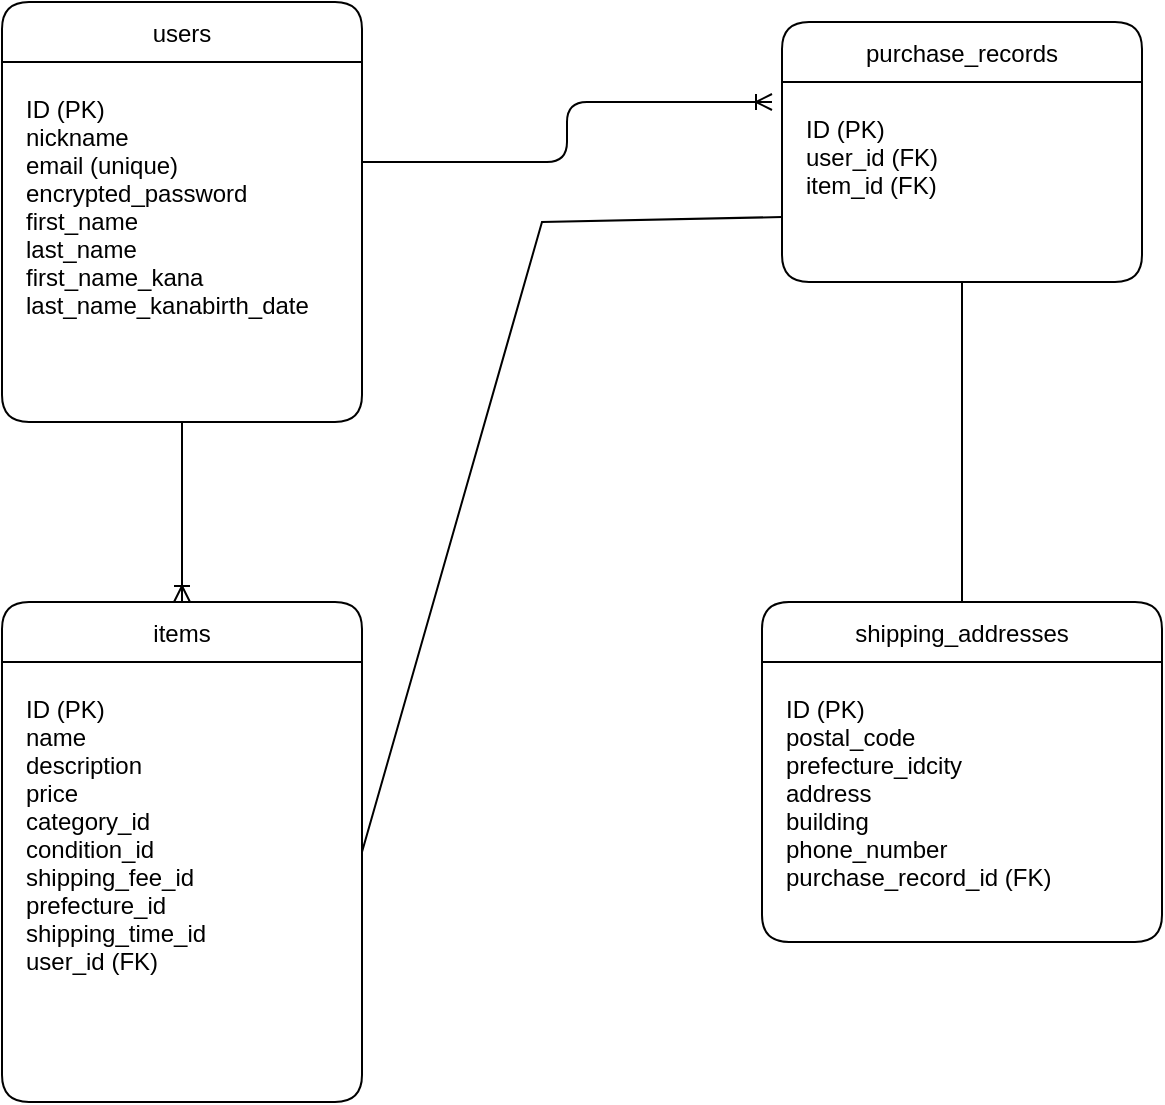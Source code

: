 <mxfile>
    <diagram id="0zyiNsfSegdo7sNZ2nji" name="Page-1">
        <mxGraphModel dx="290" dy="659" grid="1" gridSize="10" guides="1" tooltips="1" connect="1" arrows="1" fold="1" page="1" pageScale="1" pageWidth="827" pageHeight="1169" math="0" shadow="0">
            <root>
                <mxCell id="0"/>
                <mxCell id="1" parent="0"/>
                <mxCell id="33" style="edgeStyle=none;rounded=1;html=1;exitX=0.5;exitY=1;exitDx=0;exitDy=0;entryX=0.5;entryY=0;entryDx=0;entryDy=0;endArrow=ERoneToMany;endFill=0;" edge="1" parent="1" source="3" target="5">
                    <mxGeometry relative="1" as="geometry"/>
                </mxCell>
                <mxCell id="3" value="users" style="shape=table;startSize=30;rounded=1;" vertex="1" parent="1">
                    <mxGeometry x="20" y="20" width="180" height="210" as="geometry"/>
                </mxCell>
                <mxCell id="4" value="ID (PK)&#xa;nickname&#xa;email (unique)&#xa;encrypted_password&#xa;first_name&#xa;last_name&#xa;first_name_kana&#xa;last_name_kanabirth_date" style="text;rounded=1;" vertex="1" parent="3">
                    <mxGeometry x="10" y="40" width="160" height="160" as="geometry"/>
                </mxCell>
                <mxCell id="5" value="items" style="shape=table;startSize=30;rounded=1;" vertex="1" parent="1">
                    <mxGeometry x="20" y="320" width="180" height="250" as="geometry"/>
                </mxCell>
                <mxCell id="6" value="ID (PK)&#xa;name&#xa;description&#xa;price&#xa;category_id&#xa;condition_id&#xa;shipping_fee_id&#xa;prefecture_id&#xa;shipping_time_id&#xa;user_id (FK)" style="text;rounded=1;" vertex="1" parent="5">
                    <mxGeometry x="10" y="40" width="160" height="210" as="geometry"/>
                </mxCell>
                <mxCell id="7" value="purchase_records" style="shape=table;startSize=30;rounded=1;" vertex="1" parent="1">
                    <mxGeometry x="410" y="30" width="180" height="130" as="geometry"/>
                </mxCell>
                <mxCell id="8" value="ID (PK)&#xa;user_id (FK)&#xa;item_id (FK)" style="text;rounded=1;" vertex="1" parent="7">
                    <mxGeometry x="10" y="40" width="160" height="90" as="geometry"/>
                </mxCell>
                <mxCell id="9" value="shipping_addresses" style="shape=table;startSize=30;rounded=1;" vertex="1" parent="1">
                    <mxGeometry x="400" y="320" width="200" height="170" as="geometry"/>
                </mxCell>
                <mxCell id="10" value="ID (PK)&#xa;postal_code&#xa;prefecture_idcity&#xa;address&#xa;building&#xa;phone_number&#xa;purchase_record_id (FK)" style="text;rounded=1;" vertex="1" parent="9">
                    <mxGeometry x="10" y="40" width="180" height="130" as="geometry"/>
                </mxCell>
                <mxCell id="12" style="edgeStyle=elbowEdgeStyle;endArrow=ERoneToMany;endFill=0;targetPerimeterSpacing=5;" edge="1" parent="1">
                    <mxGeometry relative="1" as="geometry">
                        <mxPoint x="200" y="100" as="sourcePoint"/>
                        <mxPoint x="405" y="70" as="targetPoint"/>
                    </mxGeometry>
                </mxCell>
                <mxCell id="14" style="edgeStyle=elbowEdgeStyle;endArrow=none;endFill=0;" edge="1" parent="1" source="7">
                    <mxGeometry relative="1" as="geometry">
                        <mxPoint x="500" y="320" as="targetPoint"/>
                    </mxGeometry>
                </mxCell>
                <mxCell id="34" value="" style="endArrow=none;html=1;rounded=0;exitX=1;exitY=0.5;exitDx=0;exitDy=0;entryX=0;entryY=0.75;entryDx=0;entryDy=0;" edge="1" parent="1" source="5" target="7">
                    <mxGeometry relative="1" as="geometry">
                        <mxPoint x="280" y="250" as="sourcePoint"/>
                        <mxPoint x="440" y="250" as="targetPoint"/>
                        <Array as="points">
                            <mxPoint x="290" y="130"/>
                        </Array>
                    </mxGeometry>
                </mxCell>
            </root>
        </mxGraphModel>
    </diagram>
</mxfile>